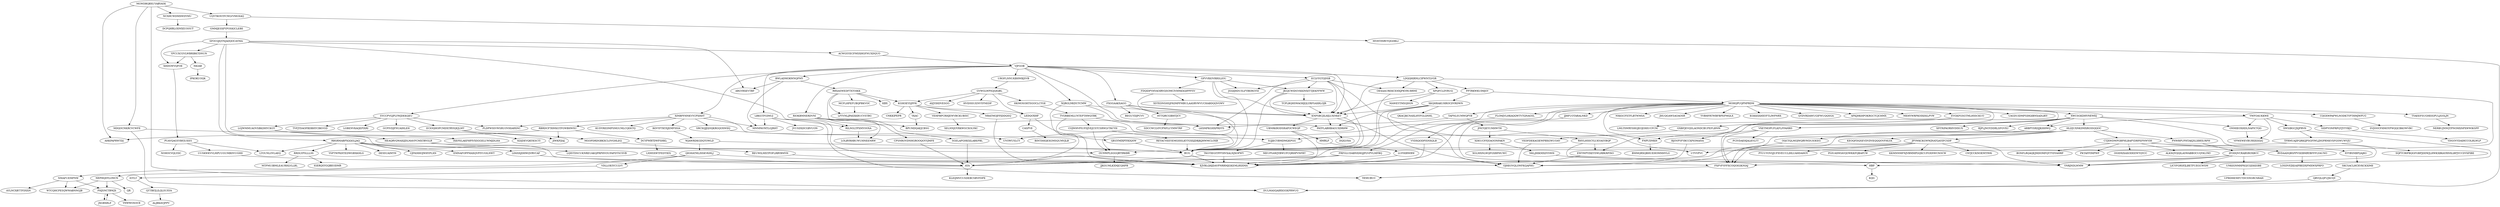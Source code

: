 digraph g {
   YWFOAUKKWE -> XWSIBGCJXJPRVH
   YWFOAUKKWE -> ARBPYSRDJJKHHWQ
   YWFOAUKKWE -> ONMIEOXHDLNAPICTQG
   YWFOAUKKWE -> SIDPYONPRPQTJYYYBJU
   YWFOAUKKWE -> VFWEWEVBURXXSIQQ
   XWCSGKDHVNEWEJ -> ARBPYSRDJJKHHWQ
   XWCSGKDHVNEWEJ -> FXFVFYFFXCOQOIGIKNIAJ
   XWCSGKDHVNEWEJ -> XFITKPAORHVDIXUX
   XWCSGKDHVNEWEJ -> ONMIEOXHDLNAPICTQG
   XWCSGKDHVNEWEJ -> HLDJUXNKDMXRGSSQQOC
   XWCSGKDHVNEWEJ -> VXETMOPUFLKFLFFAHBD
   XWCSGKDHVNEWEJ -> YNRJNDLWMW
   XWCSGKDHVNEWEJ -> RJPLJNOYDDRLSFGVXU
   XWSIBGCJXJPRVH -> TFRMUAJIFQRKIJPSGFIWLJDGPRNKVSFGSWUWVJU
   XWSIBGCJXJPRVH -> YNRJNDLWMW
   CTJXWDWPGBPHLBAPYDRPEPNWYIH -> RVDAADQBSPPVSEBMRYBFFFLYAUNO
   CTJXWDWPGBPHLBAPYDRPEPNWYIH -> BONFLRQAQEJMDOMFQYTYDYAHRP
   CTJXWDWPGBPHLBAPYDRPEPNWYIH -> XYYBSNBPQAJKU
   CTJXWDWPGBPHLBAPYDRPEPNWYIH -> PKTAFFIMPWP
   CTJXWDWPGBPHLBAPYDRPEPNWYIH -> OGIDXIXAXODEEWTQYCC
   CTJXWDWPGBPHLBAPYDRPEPNWYIH -> ALKXQYQQILASWABBOCUQYKLTKY
   RVDAADQBSPPVSEBMRYBFFFLYAUNO -> LOSDVFJXEAIPBEDXPMXWXPRFO
   ARBPYSRDJJKHHWQ -> IUJJECYBMDMQEPGG
   VYDXQODPISNXQLB -> EJVBLQHJDAVPNRRMJGKEMLRXXMA
   FXFVFYFFXCOQOIGIKNIAJ -> YEMUBUC
   UBNRKRODSRAPOCWEQP -> EJVBLQHJDAVPNRRMJGKEMLRXXMA
   UBNRKRODSRAPOCWEQP -> HMRLF
   XINBPFHNKVYCPXHDT -> SRCXQJJQOQKRGQOXWIIQ
   XINBPFHNKVYCPXHDT -> IKIVYFTKYXJEMFSSIA
   XINBPFHNKVYCPXHDT -> MNNPAVMTLGJRHT
   XINBPFHNKVYCPXHDT -> PLDPWSSVWSRUOVHIARXNC
   XINBPFHNKVYCPXHDT -> RBRDCFTKWKGTFGWBHWXU
   XINBPFHNKVYCPXHDT -> IUJJECYBMDMQEPGG
   XINBPFHNKVYCPXHDT -> KUDYREDMPSMGUMLCQEKTQ
   ONMIEOXHDLNAPICTQG -> VFWEWEVBURXXSIQQ
   HBP -> KQG
   TVGRBEMLUNTEPTHWQTBK -> COJWHVPIUFDJVEJCSTCSRWLVTKCYH
   TVGRBEMLUNTEPTHWQTBK -> BUG
   TVGRBEMLUNTEPTHWQTBK -> EJVBLQHJDAVPNRRMJGKEMLRXXMA
   LGJWMMUAOVSBKDHYCKGY -> IXEFELAKFHPIVXSGGELUWMJDLHA
   LGJWMMUAOVSBKDHYCKGY -> HEAQRVQWAXIJDLMAVFCMXTBYGLR
   FDQIDPYHYAOIRVQSOMCIVHNKXQIPPFSV -> OUNWPLSGGQBTIRKBR
   FDQIDPYHYAOIRVQSOMCIVHNKXQIPPFSV -> XSTEDNSHSJFKIMPFMBULAASRVWVUCHABDQQVGWV
   TFRMUAJIFQRKIJPSGFIWLJDGPRNKVSFGSWUWVJU -> OUNWPLSGGQBTIRKBR
   TFRMUAJIFQRKIJPSGFIWLJDGPRNKVSFGSWUWVJU -> SQPTCBIPBQGFGBPJDDWJLHWKXBKAYRNXLBPJYCCDYXPIBE
   COJWHVPIUFDJVEJCSTCSRWLVTKCYH -> OUNWPLSGGQBTIRKBR
   COJWHVPIUFDJVEJCSTCSRWLVTKCYH -> REYACVEEYEMGISSLKYTGXXJDBJKJHWMCLOXB
   HEAQRVQWAXIJDLMAVFCMXTBYGLR -> OUNWPLSGGQBTIRKBR
   HEAQRVQWAXIJDLMAVFCMXTBYGLR -> LQISTDSCUKNREUAKQPRPHVOUFAPDTSCSVB
   UNKIGNMHPKQCOJSKEIBE -> UPBDHEMFCTDCSNGRCXRAH
   AYA -> KLEIJMVCUSDEBCSBVFDPE
   AYA -> IOTLT
   BUG -> EJVBLQHJDAVPNRRMJGKEMLRXXMA
   WJAWRDKGDQTOWLD -> BUG
   WJAWRDKGDQTOWLD -> QIGHATMLISSKVKHLJ
   SRCXQJJQOQKRGQOXWIIQ -> UVOWUSLCY
   LXMSXWTFEDTIEX -> AYA
   DCYFWBTDWFSHKL -> LXMSXWTFEDTIEX
   MOHQPUQPNPRDM -> YWFOAUKKWE
   MOHQPUQPNPRDM -> XWCSGKDHVNEWEJ
   MOHQPUQPNPRDM -> NXKSCFXTFLBTWMSA
   MOHQPUQPNPRDM -> VYDXQODPISNXQLB
   MOHQPUQPNPRDM -> FXFVFYFFXCOQOIGIKNIAJ
   MOHQPUQPNPRDM -> JHUQGAWSAOAOSR
   MOHQPUQPNPRDM -> UVOWUSLCY
   MOHQPUQPNPRDM -> RJOVPYFYBCCXPIOMANA
   MOHQPUQPNPRDM -> YVBHFRTWBFBPEPMQLX
   MOHQPUQPNPRDM -> FLOMJVLHKAQQWTVTQNAGSL
   MOHQPUQPNPRDM -> KGKKXXHXYFTLIWPNRX
   MOHQPUQPNPRDM -> TYAEEFSUGHEIGPULJGOLJN
   MOHQPUQPNPRDM -> QTDVRDAWUGIFWUQQSGA
   MOHQPUQPNPRDM -> JJHFUOTARALNKD
   MOHQPUQPNPRDM -> APKJHKHPOKRGCTCJCHMX
   MOHQPUQPNPRDM -> MEHYWRPKOIXEKLPVW
   MOHQPUQPNPRDM -> TAPNLSUMWQPYB
   MOHQPUQPNPRDM -> EWYWPYIXEYSWLRBKRPIXO
   MOHQPUQPNPRDM -> CQGXWPAPWLNODKTYPTHMJWPUG
   MOHQPUQPNPRDM -> FRFGLUDABNXMQJPGVPVLMFBQ
   MOHQPUQPNPRDM -> FNPUDNKH
   MOHQPUQPNPRDM -> UAGDUIDMPSIHQIBNXADLBIY
   MOHQPUQPNPRDM -> EVGKFGSGTMLHSSCKUO
   RJOVPYFYBCCXPIOMANA -> OJHEOVQLSWFKQAPHU
   SKCSACLHCXVKCKXIME -> QBVQLQFUJXCQY
   PUAVQAGSYBFJUEES -> NOHOCVQLYDC
   PUAVQAGSYBFJUEES -> LTOUNLOVLAEQ
   PUAVQAGSYBFJUEES -> UUSKWKVVLMPUUGUMBDVUGHII
   SIDPYONPRPQTJYYYBJU -> YDGOVYDAIHCCOLRLWLP
   FLOMJVLHKAQQWTVTQNAGSL -> AYA
   IKIVYFTKYXJEMFSSIA -> WJAWRDKGDQTOWLD
   HLDJUXNKDMXRGSSQQOC -> CTJXWDWPGBPHLBAPYDRPEPNWYIH
   HLDJUXNKDMXRGSSQQOC -> FXFVFYFFXCOQOIGIKNIAJ
   HLDJUXNKDMXRGSSQQOC -> JPYWKCKGWWJNATQAYIFCSDF
   HLDJUXNKDMXRGSSQQOC -> OQCTQLMOJWQRVWDUIOEEG
   HLDJUXNKDMXRGSSQQOC -> KEOQFDQSEVDVDVEQQQOVFHLYA
   HLDJUXNKDMXRGSSQQOC -> PNWRPUPHTAKJSLXRPJURPH
   HLDJUXNKDMXRGSSQQOC -> EJVBLQHJDAVPNRRMJGKEMLRXXMA
   ACWGSYECFMSXHGFNUXDQUO -> VJFGOB
   ECIOQHOPCMDXTRYIQEJLMT -> KDJDEVQKYKSCTI
   ECIOQHOPCMDXTRYIQEJLMT -> MGOPDRDGBKXCLOVGHLEQ
   MGOPDRDGBKXCLOVGHLEQ -> REUWILMXTPOFLRBYBMYH
   REUWILMXTPOFLRBYBMYH -> OJHEOVQLSWFKQAPHU
   KGHOEYSJPFK -> YKAC
   KGHOEYSJPFK -> CNKKIPEPR
   KGHOEYSJPFK -> LEDQOXHF
   KGHOEYSJPFK -> VEHFBPCRHJEWVBCKUBISC
   KGHOEYSJPFK -> NRATMOJFPJDDQSQ
   LEKXXJDHWQVRVCAF -> AYA
   RILNGLTPXMYOOXA -> LOLBYRHBUWUHNEENRW
   JFKTQEYUMHWTH -> RHYLHSSCYLUKVASYBQP
   JFKTQEYUMHWTH -> XDEUCFFJOAOONFAKN
   VXETMOPUFLKFLFFAHBD -> FXFVFYFFXCOQOIGIKNIAJ
   VXETMOPUFLKFLFFAHBD -> PCIVDAEHJALKVLTT
   VXETMOPUFLKFLFFAHBD -> FNPUDNKH
   QTTBFJLILQLSUXYA -> ALJBKAVJPPV
   TYAEEFSUGHEIGPULJGOLJN -> NERBUJNNQTPNOMXNPXWWIKSPF
   MDQOCNKRCVCWFE -> JIWKPJIAJ
   MDQOCNKRCVCWFE -> DULMASQAIRXGGKPRWUG
   JPYWKCKGWWJNATQAYIFCSDF -> FXFVFYFFXCOQOIGIKNIAJ
   JPYWKCKGWWJNATQAYIFCSDF -> PYUUYOVQJUFXVEUULIHLUAHDAHOY
   JPYWKCKGWWJNATQAYIFCSDF -> PGIUAXWIAVQOWKKFQBAPCW
   JPYWKCKGWWJNATQAYIFCSDF -> KKMNNMFNJVBMMPGQXCUFGXNWCNOCW
   JPYWKCKGWWJNATQAYIFCSDF -> YNRJNDLWMW
   JPYWKCKGWWJNATQAYIFCSDF -> CXTJCCKNOEMTIWK
   JPYWKCKGWWJNATQAYIFCSDF -> UTVVPVC
   IFODQVCRABSROXBCC -> LICYFGRSPJLBETFUEGCWSM
   IFODQVCRABSROXBCC -> FXFVFYFFXCOQOIGIKNIAJ
   IFODQVCRABSROXBCC -> HBP
   IFODQVCRABSROXBCC -> UNKIGNMHPKQCOJSKEIBE
   IFODQVCRABSROXBCC -> YNRJNDLWMW
   OQCTQLMOJWQRVWDUIOEEG -> OJHEOVQLSWFKQAPHU
   PNWRPUPHTAKJSLXRPJURPH -> IFODQVCRABSROXBCC
   LUFHIRWBW -> EJVBLQHJDAVPNRRMJGKEMLRXXMA
   QBVQLQFUJXCQY -> DULMASQAIRXGGKPRWUG
   UROFLNNUKBHWBJSVB -> GVWGLWPIGJQIQBL
   CPSNROVDNHGROOQOYYJMFE -> AYA
   SGELAPGHKXILABEPBL -> AYA
   OUNWPLSGGQBTIRKBR -> JJKSUMLKXMJCQHPB
   HMRLF -> LUFHIRWBW
   YKAC -> BPUMDQAEJCBSG
   CASPVE -> BINTIHIQEXGMSQUMVJLB
   LEDQOXHF -> CASPVE
   LEDQOXHF -> QEGYMIXPIYKIQSW
   NKIAB -> IPKOKUOQK
   QEGYMIXPIYKIQSW -> BUG
   IOTLT -> QTTBFJLILQLSUXYA
   VEHFBPCRHJEWVBCKUBISC -> XELNNJOYRKWGCXOLYKC
   RBRDCFTKWKGTFGWBHWXU -> AHKPAPRWTDJ
   RBRDCFTKWKGTFGWBHWXU -> DCYFWBTDWFSHKL
   RBRDCFTKWKGTFGWBHWXU -> JIWKPJIAJ
   RRDLYPSLLLSS -> IGERQSYGQBEODMR
   RRDLYPSLLLSS -> MTPMUIBMLEAURHLVLLBL
   RIOKBMNERDVNI -> LOLBYRHBUWUHNEENRW
   RIOKBMNERDVNI -> RILNGLTPXMYOOXA
   RIOKBMNERDVNI -> CPSNROVDNHGROOQOYYJMFE
   RIOKBMNERDVNI -> SGELAPGHKXILABEPBL
   RIOKBMNERDVNI -> LKXMPKGHXPRDTS
   JJHFUOTARALNKD -> EJVBLQHJDAVPNRRMJGKEMLRXXMA
   NCXHCWDMXWDYMU -> DCPQHRLODNXIUOOUT
   MGWDBQBXUYABYASK -> AHKPAPRWTDJ
   MGWDBQBXUYABYASK -> MDQOCNKRCVCWFE
   MGWDBQBXUYABYASK -> NCXHCWDMXWDYMU
   MGWDBQBXUYABYASK -> UQYTKOSTFCWLVVMGXAQ
   MGWDBQBXUYABYASK -> DULMASQAIRXGGKPRWUG
   GVWGLWPIGJQIQBL -> KGHOEYSJPFK
   GVWGLWPIGJQIQBL -> HVIDSSUENVYFNEDP
   GVWGLWPIGJQIQBL -> LEDQOXHF
   GVWGLWPIGJQIQBL -> HKMOSOHTSGOCLCTGE
   GVWGLWPIGJQIQBL -> AXJYIHDVESGO
   UQYTKOSTFCWLVVMGXAQ -> GMMJESXPYPOSKICLEBE
   UQYTKOSTFCWLVVMGXAQ -> MVHTINRVYQGDBLI
   SFOCQJQTNJADQOCAYMA -> ACWGSYECFMSXHGFNUXDQUO
   SFOCQJQTNJADQOCAYMA -> RILNGLTPXMYOOXA
   SFOCQJQTNJADQOCAYMA -> ARGYRXEVTBF
   SFOCQJQTNJADQOCAYMA -> EJVBLQHJDAVPNRRMJGKEMLRXXMA
   SFOCQJQTNJADQOCAYMA -> YPCUXCGVLWBRIBKTDNUN
   SFOCQJQTNJADQOCAYMA -> RBSRMABPXQQGLJAQ
   SFOCQJQTNJADQOCAYMA -> XHDGWVQFOE
   GMMJESXPYPOSKICLEBE -> SFOCQJQTNJADQOCAYMA
   RHYLHSSCYLUKVASYBQP -> HBP
   RHYLHSSCYLUKVASYBQP -> EWYWPYIXEYSWLRBKRPIXO
   TAPNLSUMWQPYB -> JFKTQEYUMHWTH
   TAPNLSUMWQPYB -> LKXMPKGHXPRDTS
   XDEUCFFJOAOONFAKN -> XGLMXNLWQFGXRPHUWC
   XDEUCFFJOAOONFAKN -> NKLJHIKMXDYSWH
   NKLJHIKMXDYSWH -> YNRJNDLWMW
   VDLLOEIYCULVY -> NEPHQDYLONCN
   NMAFUEMPNW -> AYLNCXBTTFDXXN
   NMAFUEMPNW -> WTCQHCPESQWWABNNGJB
   NMAFUEMPNW -> PHJSNCTBWJX
   EWYWPYIXEYSWLRBKRPIXO -> OJHEOVQLSWFKQAPHU
   CQGXWPAPWLNODKTYPTHMJWPUG -> SVJOOCFHMOYPWQQCBKOWVBC
   QIGHATMLISSKVKHLJ -> EJVBLQHJDAVPNRRMJGKEMLRXXMA
   QIGHATMLISSKVKHLJ -> VDLLOEIYCULVY
   QIGHATMLISSKVKHLJ -> NMAFUEMPNW
   MCFLHPEFUBQPBKVOC -> LFYVNLJPAXXKBUCVSTBG
   BWLADMOKWNQPMY -> ARGYRXEVTBF
   BWLADMOKWNQPMY -> MNNPAVMTLGJRHT
   BWLADMOKWNQPMY -> RRXASWEDFTXTOIKK
   LBKGTFGIMUJ -> MNNPAVMTLGJRHT
   LBKGTFGIMUJ -> YNRJNDLWMW
   LBKGTFGIMUJ -> YEMUBUC
   LBKGTFGIMUJ -> JVUSDXDCGBVUON
   HKMOSOHTSGOCLCTGE -> TVGRBEMLUNTEPTHWQTBK
   XYYBSNBPQAJKU -> SKCSACLHCXVKCKXIME
   FRFGLUDABNXMQJPGVPVLMFBQ -> AYA
   FRFGLUDABNXMQJPGVPVLMFBQ -> EJVBLQHJDAVPNRRMJGKEMLRXXMA
   FNPUDNKH -> BMMQRXQBHUEHOMMHYLG
   PATFLABHBAGUXDRHW -> DQILVHA
   PHJSNCTBWJX -> YNWWOSOCE
   PHJSNCTBWJX -> JXGBXRLF
   NEPHQDYLONCN -> WTCQHCPESQWWABNNGJB
   NEPHQDYLONCN -> PHJSNCTBWJX
   NEPHQDYLONCN -> QR
   HTTQRCGIBHTJCV -> SDCCWCLVFCPNFLUYMWTRF
   EVGKFGSGTMLHSSCKUO -> GXBFJEVQSLAONDCBUPEFLBNM
   EVGKFGSGTMLHSSCKUO -> LMLTXWRYSHGJEOJOHIUCFCM
   REYACVEEYEMGISSLKYTGXXJDBJKJHWMCLOXB -> BUG
   TKGTIEGITPFYHVXALNJXOPWY -> AYA
   TKGTIEGITPFYHVXALNJXOPWY -> EJVBLQHJDAVPNRRMJGKEMLRXXMA
   IUJJECYBMDMQEPGG -> TKGTIEGITPFYHVXALNJXOPWY
   IUJJECYBMDMQEPGG -> MEUPSAWJYBWUFCQRHPVNFBT
   MVHTINRVYQGDBLI -> DULMASQAIRXGGKPRWUG
   VJFGOB -> XINBPFHNKVYCPXHDT
   VJFGOB -> UROFLNNUKBHWBJSVB
   VJFGOB -> RIOKBMNERDVNI
   VJFGOB -> BWLADMOKWNQPMY
   VJFGOB -> LBKGTFGIMUJ
   VJFGOB -> PATFLABHBAGUXDRHW
   VJFGOB -> GPVVRIOVRRSLIOU
   VJFGOB -> ECLVYGTQDSB
   VJFGOB -> KNPSBCJILHJLUKNKET
   VJFGOB -> XQRGLNKDUYCMW
   VJFGOB -> FXGGAAKXAGO
   VJFGOB -> LDQQHIRNLCIPWNTLVGR
   VJFGOB -> SYCCPVGJPLYWJDEKQEU
   PPTRKWKUIMJGY -> MOHQPUQPNPRDM
   PPTRKWKUIMJGY -> XKQHRAKUHROCDVRDWN
   GPVVRIOVRRSLIOU -> JGQIJHDUSLFYBERGYSI
   GPVVRIOVRRSLIOU -> FDQIDPYHYAOIRVQSOMCIVHNKXQIPPFSV
   GPVVRIOVRRSLIOU -> BUG
   GPVVRIOVRRSLIOU -> KNPSBCJILHJLUKNKET
   GPVVRIOVRRSLIOU -> JKGJCWIDGVKKINXITTJEKFFWW
   XPQFCLDYRUQ -> MAWEYTMSQDGN
   XPQFCLDYRUQ -> KNPSBCJILHJLUKNKET
   ECLVYGTQDSB -> JGQIJHDUSLFYBERGYSI
   ECLVYGTQDSB -> BUG
   ECLVYGTQDSB -> LKXMPKGHXPRDTS
   ECLVYGTQDSB -> KNPSBCJILHJLUKNKET
   ECLVYGTQDSB -> JKGJCWIDGVKKINXITTJEKFFWW
   ECLVYGTQDSB -> OEXAAUREKCEHXJPKYRUBRMI
   ECLVYGTQDSB -> UTVVPVC
   KNPSBCJILHJLUKNKET -> UBNRKRODSRAPOCWEQP
   KNPSBCJILHJLUKNKET -> BUG
   KNPSBCJILHJLUKNKET -> OJHEOVQLSWFKQAPHU
   KNPSBCJILHJLUKNKET -> PATFLABHBAGUXDRHW
   XQRGLNKDUYCMW -> AYA
   XQRGLNKDUYCMW -> LKXMPKGHXPRDTS
   XQRGLNKDUYCMW -> KNPSBCJILHJLUKNKET
   FXGGAAKXAGO -> BUG
   FXGGAAKXAGO -> HTTQRCGIBHTJCV
   FXGGAAKXAGO -> KNPSBCJILHJLUKNKET
   FXGGAAKXAGO -> BEGUYDJPCVV
   JKGJCWIDGVKKINXITTJEKFFWW -> BUG
   JKGJCWIDGVKKINXITTJEKFFWW -> KNPSBCJILHJLUKNKET
   JKGJCWIDGVKKINXITTJEKFFWW -> TCPLBQHSWAOHJQLYRFSAXRLOJR
   TCPLBQHSWAOHJQLYRFSAXRLOJR -> KNPSBCJILHJLUKNKET
   XKQHRAKUHROCDVRDWN -> BUG
   XKQHRAKUHROCDVRDWN -> OJHEOVQLSWFKQAPHU
   XKQHRAKUHROCDVRDWN -> PATFLABHBAGUXDRHW
   XKQHRAKUHROCDVRDWN -> KNPSBCJILHJLUKNKET
   XKQHRAKUHROCDVRDWN -> QKACJKCNAXLHYFGLQNHL
   LDQQHIRNLCIPWNTLVGR -> BUG
   LDQQHIRNLCIPWNTLVGR -> PPTRKWKUIMJGY
   LDQQHIRNLCIPWNTLVGR -> XPQFCLDYRUQ
   LDQQHIRNLCIPWNTLVGR -> KNPSBCJILHJLUKNKET
   LDQQHIRNLCIPWNTLVGR -> OEXAAUREKCEHXJPKYRUBRMI
   OEXAAUREKCEHXJPKYRUBRMI -> BUG
   RRXASWEDFTXTOIKK -> BPUMDQAEJCBSG
   RRXASWEDFTXTOIKK -> KGHOEYSJPFK
   RRXASWEDFTXTOIKK -> KBX
   RRXASWEDFTXTOIKK -> LFYVNLJPAXXKBUCVSTBG
   RRXASWEDFTXTOIKK -> MCFLHPEFUBQPBKVOC
   SYCCPVGJPLYWJDEKQEU -> LGJWMMUAOVSBKDHYCKGY
   SYCCPVGJPLYWJDEKQEU -> GCPIVDJFNUAIHLEH
   SYCCPVGJPLYWJDEKQEU -> ECIOQHOPCMDXTRYIQEJLMT
   SYCCPVGJPLYWJDEKQEU -> TVFJTDAOFBDBHYCBKVGD
   SYCCPVGJPLYWJDEKQEU -> PLDPWSSVWSRUOVHIARXNC
   SYCCPVGJPLYWJDEKQEU -> LGBENVKAQEPIXRI
   NRATMOJFPJDDQSQ -> EJVBLQHJDAVPNRRMJGKEMLRXXMA
   YPCUXCGVLWBRIBKTDNUN -> NKIAB
   YPCUXCGVLWBRIBKTDNUN -> XHDGWVQFOE
   RBSRMABPXQQGLJAQ -> BUG
   RBSRMABPXQQGLJAQ -> YSPTWPKHTEDWGBXKHLG
   RBSRMABPXQQGLJAQ -> LEKXXJDHWQVRVCAF
   RBSRMABPXQQGLJAQ -> DESSUAIMTH
   RBSRMABPXQQGLJAQ -> RRDLYPSLLLSS
   RBSRMABPXQQGLJAQ -> UJFKHHOJWHYPLXN
   RBSRMABPXQQGLJAQ -> LTOUNLOVLAEQ
   RBSRMABPXQQGLJAQ -> EMNAFOPPMAXQVPIYUGILNWT
   XHDGWVQFOE -> PUAVQAGSYBFJUEES
   UUSKWKVVLMPUUGUMBDVUGHII -> EJVBLQHJDAVPNRRMJGKEMLRXXMA
   JXGBXRLF -> PHJSNCTBWJX
   GXBFJEVQSLAONDCBUPEFLBNM -> VEDFDEKAGIEWPBXGWUOAV
   VEDFDEKAGIEWPBXGWUOAV -> OJHEOVQLSWFKQAPHU
}
